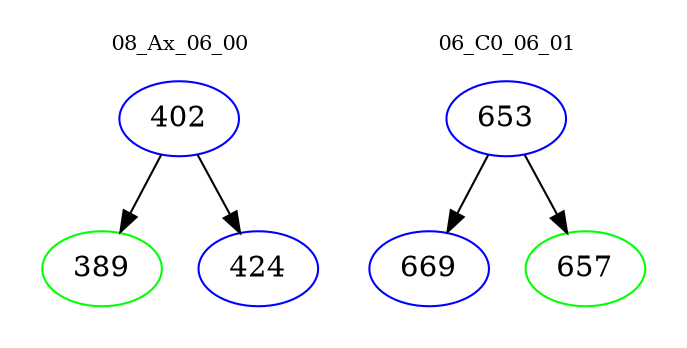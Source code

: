 digraph{
subgraph cluster_0 {
color = white
label = "08_Ax_06_00";
fontsize=10;
T0_402 [label="402", color="blue"]
T0_402 -> T0_389 [color="black"]
T0_389 [label="389", color="green"]
T0_402 -> T0_424 [color="black"]
T0_424 [label="424", color="blue"]
}
subgraph cluster_1 {
color = white
label = "06_C0_06_01";
fontsize=10;
T1_653 [label="653", color="blue"]
T1_653 -> T1_669 [color="black"]
T1_669 [label="669", color="blue"]
T1_653 -> T1_657 [color="black"]
T1_657 [label="657", color="green"]
}
}
